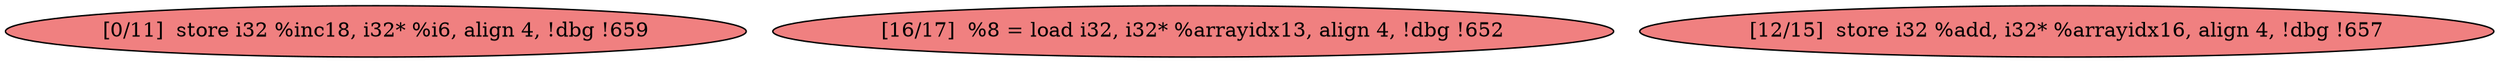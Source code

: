 
digraph G {


node132 [fillcolor=lightcoral,label="[0/11]  store i32 %inc18, i32* %i6, align 4, !dbg !659",shape=ellipse,style=filled ]
node130 [fillcolor=lightcoral,label="[16/17]  %8 = load i32, i32* %arrayidx13, align 4, !dbg !652",shape=ellipse,style=filled ]
node131 [fillcolor=lightcoral,label="[12/15]  store i32 %add, i32* %arrayidx16, align 4, !dbg !657",shape=ellipse,style=filled ]



}

